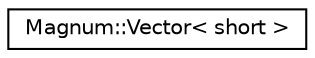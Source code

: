 digraph "圖形化之類別階層"
{
  edge [fontname="Helvetica",fontsize="10",labelfontname="Helvetica",labelfontsize="10"];
  node [fontname="Helvetica",fontsize="10",shape=record];
  rankdir="LR";
  Node1 [label="Magnum::Vector\< short \>",height=0.2,width=0.4,color="black", fillcolor="white", style="filled",URL="$class_magnum_1_1_vector.html"];
}
